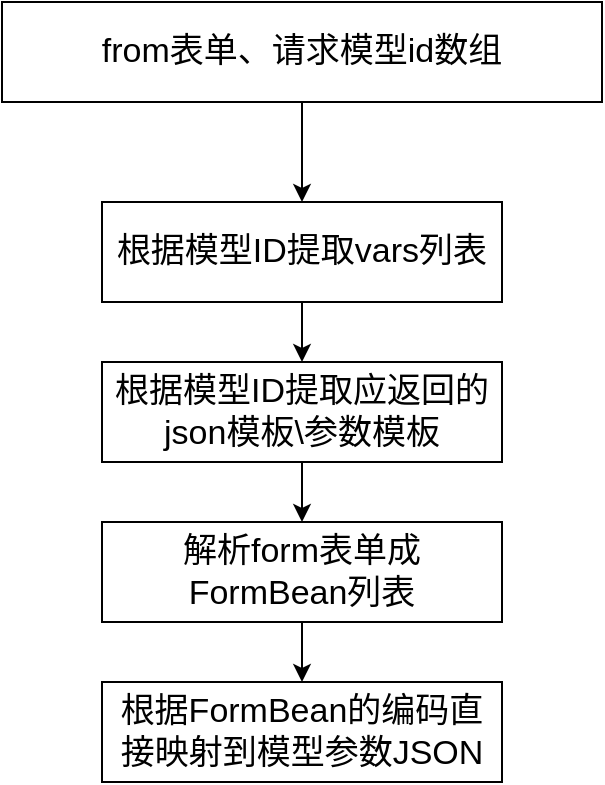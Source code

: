 <mxfile version="12.3.8" type="github" pages="5"><diagram id="PFWH6pdqK3GK9LjURmEi" name="Page-1"><mxGraphModel dx="1024" dy="566" grid="1" gridSize="10" guides="1" tooltips="1" connect="1" arrows="1" fold="1" page="1" pageScale="1" pageWidth="827" pageHeight="1169" math="0" shadow="0"><root><mxCell id="0"/><mxCell id="1" parent="0"/><mxCell id="yI5BchHEEfLKQhzyAngs-1" style="edgeStyle=orthogonalEdgeStyle;rounded=0;orthogonalLoop=1;jettySize=auto;html=1;exitX=0.5;exitY=1;exitDx=0;exitDy=0;entryX=0.5;entryY=0;entryDx=0;entryDy=0;fontSize=17;" edge="1" parent="1" source="yI5BchHEEfLKQhzyAngs-2" target="yI5BchHEEfLKQhzyAngs-16"><mxGeometry relative="1" as="geometry"/></mxCell><mxCell id="yI5BchHEEfLKQhzyAngs-2" value="from表单、请求模型id数组" style="rounded=0;whiteSpace=wrap;html=1;fontSize=17;" vertex="1" parent="1"><mxGeometry x="190" y="40" width="300" height="50" as="geometry"/></mxCell><mxCell id="yI5BchHEEfLKQhzyAngs-10" value="根据FormBean的编码直接映射到模型参数JSON" style="rounded=0;whiteSpace=wrap;html=1;fontSize=17;" vertex="1" parent="1"><mxGeometry x="240" y="380" width="200" height="50" as="geometry"/></mxCell><mxCell id="yI5BchHEEfLKQhzyAngs-11" style="edgeStyle=orthogonalEdgeStyle;rounded=0;orthogonalLoop=1;jettySize=auto;html=1;exitX=0.5;exitY=1;exitDx=0;exitDy=0;entryX=0.5;entryY=0;entryDx=0;entryDy=0;fontSize=17;" edge="1" parent="1" source="yI5BchHEEfLKQhzyAngs-12" target="yI5BchHEEfLKQhzyAngs-10"><mxGeometry relative="1" as="geometry"/></mxCell><mxCell id="yI5BchHEEfLKQhzyAngs-12" value="解析form表单成FormBean列表" style="rounded=0;whiteSpace=wrap;html=1;fontSize=17;" vertex="1" parent="1"><mxGeometry x="240" y="300" width="200" height="50" as="geometry"/></mxCell><mxCell id="yI5BchHEEfLKQhzyAngs-13" style="edgeStyle=orthogonalEdgeStyle;rounded=0;orthogonalLoop=1;jettySize=auto;html=1;exitX=0.5;exitY=1;exitDx=0;exitDy=0;fontSize=17;" edge="1" parent="1" source="yI5BchHEEfLKQhzyAngs-14" target="yI5BchHEEfLKQhzyAngs-12"><mxGeometry relative="1" as="geometry"/></mxCell><mxCell id="yI5BchHEEfLKQhzyAngs-14" value="&lt;span style=&quot;white-space: normal&quot;&gt;根据模型ID提取应返回的json模板\参数模板&lt;/span&gt;" style="rounded=0;whiteSpace=wrap;html=1;fontSize=17;" vertex="1" parent="1"><mxGeometry x="240" y="220" width="200" height="50" as="geometry"/></mxCell><mxCell id="yI5BchHEEfLKQhzyAngs-15" style="edgeStyle=orthogonalEdgeStyle;rounded=0;orthogonalLoop=1;jettySize=auto;html=1;exitX=0.5;exitY=1;exitDx=0;exitDy=0;fontSize=17;" edge="1" parent="1" source="yI5BchHEEfLKQhzyAngs-16" target="yI5BchHEEfLKQhzyAngs-14"><mxGeometry relative="1" as="geometry"/></mxCell><mxCell id="yI5BchHEEfLKQhzyAngs-16" value="根据模型ID提取vars列表" style="rounded=0;whiteSpace=wrap;html=1;fontSize=17;" vertex="1" parent="1"><mxGeometry x="240" y="140" width="200" height="50" as="geometry"/></mxCell></root></mxGraphModel></diagram><diagram name="模型数据清洗加工" id="HEz19Fv4OitS1ePcLHI0"><mxGraphModel dx="1024" dy="517" grid="1" gridSize="10" guides="1" tooltips="1" connect="1" arrows="1" fold="1" page="1" pageScale="1" pageWidth="827" pageHeight="1169" math="0" shadow="0"><root><mxCell id="hu8oHZZexri5Jj4W7icn-0"/><mxCell id="hu8oHZZexri5Jj4W7icn-1" parent="hu8oHZZexri5Jj4W7icn-0"/><mxCell id="hu8oHZZexri5Jj4W7icn-2" style="edgeStyle=orthogonalEdgeStyle;rounded=0;orthogonalLoop=1;jettySize=auto;html=1;exitX=0.5;exitY=1;exitDx=0;exitDy=0;entryX=0.5;entryY=0;entryDx=0;entryDy=0;fontSize=17;" parent="hu8oHZZexri5Jj4W7icn-1" source="hu8oHZZexri5Jj4W7icn-3" target="hu8oHZZexri5Jj4W7icn-10" edge="1"><mxGeometry relative="1" as="geometry"/></mxCell><mxCell id="hu8oHZZexri5Jj4W7icn-3" value="from表单、请求模型id数组" style="rounded=0;whiteSpace=wrap;html=1;fontSize=17;" parent="hu8oHZZexri5Jj4W7icn-1" vertex="1"><mxGeometry x="190" y="50" width="300" height="50" as="geometry"/></mxCell><mxCell id="hu8oHZZexri5Jj4W7icn-4" value="返回前台" style="rounded=0;whiteSpace=wrap;html=1;fontSize=17;" parent="hu8oHZZexri5Jj4W7icn-1" vertex="1"><mxGeometry x="240" y="1110" width="200" height="50" as="geometry"/></mxCell><mxCell id="hu8oHZZexri5Jj4W7icn-5" style="edgeStyle=orthogonalEdgeStyle;rounded=0;orthogonalLoop=1;jettySize=auto;html=1;exitX=0.5;exitY=1;exitDx=0;exitDy=0;entryX=0.5;entryY=0;entryDx=0;entryDy=0;fontSize=17;" parent="hu8oHZZexri5Jj4W7icn-1" source="hu8oHZZexri5Jj4W7icn-6" target="hu8oHZZexri5Jj4W7icn-4" edge="1"><mxGeometry relative="1" as="geometry"/></mxCell><mxCell id="hu8oHZZexri5Jj4W7icn-6" value="存储到持久化表" style="rounded=0;whiteSpace=wrap;html=1;fontSize=17;" parent="hu8oHZZexri5Jj4W7icn-1" vertex="1"><mxGeometry x="240" y="1030" width="200" height="50" as="geometry"/></mxCell><mxCell id="hu8oHZZexri5Jj4W7icn-13" style="edgeStyle=orthogonalEdgeStyle;rounded=0;orthogonalLoop=1;jettySize=auto;html=1;exitX=0.5;exitY=1;exitDx=0;exitDy=0;fontSize=17;" parent="hu8oHZZexri5Jj4W7icn-1" source="hu8oHZZexri5Jj4W7icn-10" target="hu8oHZZexri5Jj4W7icn-11" edge="1"><mxGeometry relative="1" as="geometry"/></mxCell><mxCell id="hu8oHZZexri5Jj4W7icn-10" value="根据模型ID提取vars列表" style="rounded=0;whiteSpace=wrap;html=1;fontSize=17;" parent="hu8oHZZexri5Jj4W7icn-1" vertex="1"><mxGeometry x="240" y="140" width="200" height="50" as="geometry"/></mxCell><mxCell id="hu8oHZZexri5Jj4W7icn-22" style="edgeStyle=orthogonalEdgeStyle;rounded=0;orthogonalLoop=1;jettySize=auto;html=1;exitX=0.5;exitY=1;exitDx=0;exitDy=0;fontSize=17;" parent="hu8oHZZexri5Jj4W7icn-1" source="hu8oHZZexri5Jj4W7icn-11" target="hu8oHZZexri5Jj4W7icn-21" edge="1"><mxGeometry relative="1" as="geometry"/></mxCell><mxCell id="hu8oHZZexri5Jj4W7icn-11" value="&lt;span style=&quot;white-space: normal&quot;&gt;遍根据优先级便历vars列表&lt;/span&gt;" style="rounded=0;whiteSpace=wrap;html=1;fontSize=17;" parent="hu8oHZZexri5Jj4W7icn-1" vertex="1"><mxGeometry x="240" y="230" width="200" height="50" as="geometry"/></mxCell><mxCell id="hu8oHZZexri5Jj4W7icn-26" style="edgeStyle=orthogonalEdgeStyle;rounded=0;orthogonalLoop=1;jettySize=auto;html=1;exitX=0.5;exitY=1;exitDx=0;exitDy=0;fontSize=17;" parent="hu8oHZZexri5Jj4W7icn-1" source="hu8oHZZexri5Jj4W7icn-12" target="hu8oHZZexri5Jj4W7icn-20" edge="1"><mxGeometry relative="1" as="geometry"/></mxCell><mxCell id="hu8oHZZexri5Jj4W7icn-47" style="edgeStyle=orthogonalEdgeStyle;rounded=0;orthogonalLoop=1;jettySize=auto;html=1;exitX=1;exitY=0.5;exitDx=0;exitDy=0;entryX=0;entryY=0.5;entryDx=0;entryDy=0;fontSize=17;" parent="hu8oHZZexri5Jj4W7icn-1" source="hu8oHZZexri5Jj4W7icn-12" target="hu8oHZZexri5Jj4W7icn-32" edge="1"><mxGeometry relative="1" as="geometry"/></mxCell><mxCell id="hu8oHZZexri5Jj4W7icn-48" value="否" style="text;html=1;align=center;verticalAlign=middle;resizable=0;points=[];;labelBackgroundColor=#ffffff;fontSize=17;" parent="hu8oHZZexri5Jj4W7icn-47" vertex="1" connectable="0"><mxGeometry x="0.102" y="-4" relative="1" as="geometry"><mxPoint as="offset"/></mxGeometry></mxCell><mxCell id="hu8oHZZexri5Jj4W7icn-12" value="&lt;span style=&quot;white-space: normal&quot;&gt;验证必须的&lt;br&gt;是否有值&lt;/span&gt;" style="rhombus;whiteSpace=wrap;html=1;fontSize=17;" parent="hu8oHZZexri5Jj4W7icn-1" vertex="1"><mxGeometry x="250" y="400" width="180" height="80" as="geometry"/></mxCell><mxCell id="hu8oHZZexri5Jj4W7icn-27" style="edgeStyle=orthogonalEdgeStyle;rounded=0;orthogonalLoop=1;jettySize=auto;html=1;exitX=0;exitY=0.5;exitDx=0;exitDy=0;entryX=0;entryY=0.5;entryDx=0;entryDy=0;fontSize=17;" parent="hu8oHZZexri5Jj4W7icn-1" source="hu8oHZZexri5Jj4W7icn-20" target="hu8oHZZexri5Jj4W7icn-11" edge="1"><mxGeometry relative="1" as="geometry"><Array as="points"><mxPoint x="170" y="550"/><mxPoint x="170" y="255"/></Array></mxGeometry></mxCell><mxCell id="hu8oHZZexri5Jj4W7icn-28" value="否" style="text;html=1;align=center;verticalAlign=middle;resizable=0;points=[];;labelBackgroundColor=#ffffff;fontSize=17;" parent="hu8oHZZexri5Jj4W7icn-27" vertex="1" connectable="0"><mxGeometry x="0.19" y="-1" relative="1" as="geometry"><mxPoint as="offset"/></mxGeometry></mxCell><mxCell id="hu8oHZZexri5Jj4W7icn-35" style="edgeStyle=orthogonalEdgeStyle;rounded=0;orthogonalLoop=1;jettySize=auto;html=1;exitX=0.5;exitY=1;exitDx=0;exitDy=0;entryX=0.5;entryY=0;entryDx=0;entryDy=0;fontSize=17;" parent="hu8oHZZexri5Jj4W7icn-1" source="hu8oHZZexri5Jj4W7icn-20" target="hu8oHZZexri5Jj4W7icn-34" edge="1"><mxGeometry relative="1" as="geometry"/></mxCell><mxCell id="hu8oHZZexri5Jj4W7icn-20" value="&lt;span style=&quot;white-space: normal&quot;&gt;是否遍历完成&lt;/span&gt;" style="rhombus;whiteSpace=wrap;html=1;fontSize=17;" parent="hu8oHZZexri5Jj4W7icn-1" vertex="1"><mxGeometry x="250" y="510" width="180" height="80" as="geometry"/></mxCell><mxCell id="hu8oHZZexri5Jj4W7icn-23" style="edgeStyle=orthogonalEdgeStyle;rounded=0;orthogonalLoop=1;jettySize=auto;html=1;exitX=0.5;exitY=1;exitDx=0;exitDy=0;fontSize=17;" parent="hu8oHZZexri5Jj4W7icn-1" source="hu8oHZZexri5Jj4W7icn-21" target="hu8oHZZexri5Jj4W7icn-12" edge="1"><mxGeometry relative="1" as="geometry"/></mxCell><mxCell id="hu8oHZZexri5Jj4W7icn-21" value="计算赋值（详见赋值）" style="rounded=0;whiteSpace=wrap;html=1;fontSize=17;fillColor=#f8cecc;strokeColor=#b85450;" parent="hu8oHZZexri5Jj4W7icn-1" vertex="1"><mxGeometry x="240" y="320" width="200" height="50" as="geometry"/></mxCell><mxCell id="hu8oHZZexri5Jj4W7icn-50" style="edgeStyle=orthogonalEdgeStyle;rounded=0;orthogonalLoop=1;jettySize=auto;html=1;exitX=0.5;exitY=1;exitDx=0;exitDy=0;entryX=1;entryY=0.5;entryDx=0;entryDy=0;fontSize=17;" parent="hu8oHZZexri5Jj4W7icn-1" source="hu8oHZZexri5Jj4W7icn-32" target="hu8oHZZexri5Jj4W7icn-42" edge="1"><mxGeometry relative="1" as="geometry"/></mxCell><mxCell id="hu8oHZZexri5Jj4W7icn-32" value="加入错误返回列表" style="rounded=0;whiteSpace=wrap;html=1;fontSize=17;" parent="hu8oHZZexri5Jj4W7icn-1" vertex="1"><mxGeometry x="550" y="520" width="120" height="60" as="geometry"/></mxCell><mxCell id="hu8oHZZexri5Jj4W7icn-36" style="edgeStyle=orthogonalEdgeStyle;rounded=0;orthogonalLoop=1;jettySize=auto;html=1;exitX=1;exitY=0.5;exitDx=0;exitDy=0;entryX=0;entryY=0.5;entryDx=0;entryDy=0;fontSize=17;" parent="hu8oHZZexri5Jj4W7icn-1" source="hu8oHZZexri5Jj4W7icn-34" target="hu8oHZZexri5Jj4W7icn-32" edge="1"><mxGeometry relative="1" as="geometry"/></mxCell><mxCell id="hu8oHZZexri5Jj4W7icn-37" value="否" style="text;html=1;align=center;verticalAlign=middle;resizable=0;points=[];;labelBackgroundColor=#ffffff;fontSize=17;" parent="hu8oHZZexri5Jj4W7icn-36" vertex="1" connectable="0"><mxGeometry x="0.364" y="-2" relative="1" as="geometry"><mxPoint as="offset"/></mxGeometry></mxCell><mxCell id="hu8oHZZexri5Jj4W7icn-45" style="edgeStyle=orthogonalEdgeStyle;rounded=0;orthogonalLoop=1;jettySize=auto;html=1;exitX=0.5;exitY=1;exitDx=0;exitDy=0;fontSize=17;" parent="hu8oHZZexri5Jj4W7icn-1" source="hu8oHZZexri5Jj4W7icn-34" target="hu8oHZZexri5Jj4W7icn-44" edge="1"><mxGeometry relative="1" as="geometry"/></mxCell><mxCell id="hu8oHZZexri5Jj4W7icn-34" value="&lt;span style=&quot;white-space: normal&quot;&gt;验证模型前置防火墙&lt;/span&gt;" style="rhombus;whiteSpace=wrap;html=1;fontSize=17;" parent="hu8oHZZexri5Jj4W7icn-1" vertex="1"><mxGeometry x="250" y="625" width="180" height="80" as="geometry"/></mxCell><mxCell id="hu8oHZZexri5Jj4W7icn-40" style="edgeStyle=orthogonalEdgeStyle;rounded=0;orthogonalLoop=1;jettySize=auto;html=1;exitX=0;exitY=0.5;exitDx=0;exitDy=0;entryX=0;entryY=0.5;entryDx=0;entryDy=0;fontSize=17;" parent="hu8oHZZexri5Jj4W7icn-1" source="hu8oHZZexri5Jj4W7icn-38" target="hu8oHZZexri5Jj4W7icn-10" edge="1"><mxGeometry relative="1" as="geometry"><Array as="points"><mxPoint x="80" y="873"/><mxPoint x="80" y="165"/></Array></mxGeometry></mxCell><mxCell id="hu8oHZZexri5Jj4W7icn-41" value="是" style="text;html=1;align=center;verticalAlign=middle;resizable=0;points=[];;labelBackgroundColor=#ffffff;fontSize=17;" parent="hu8oHZZexri5Jj4W7icn-40" vertex="1" connectable="0"><mxGeometry x="-0.369" y="-1" relative="1" as="geometry"><mxPoint as="offset"/></mxGeometry></mxCell><mxCell id="hu8oHZZexri5Jj4W7icn-43" style="edgeStyle=orthogonalEdgeStyle;rounded=0;orthogonalLoop=1;jettySize=auto;html=1;exitX=0.5;exitY=1;exitDx=0;exitDy=0;entryX=0.5;entryY=0;entryDx=0;entryDy=0;fontSize=17;" parent="hu8oHZZexri5Jj4W7icn-1" source="hu8oHZZexri5Jj4W7icn-38" target="hu8oHZZexri5Jj4W7icn-42" edge="1"><mxGeometry relative="1" as="geometry"/></mxCell><mxCell id="hu8oHZZexri5Jj4W7icn-51" value="否" style="text;html=1;align=center;verticalAlign=middle;resizable=0;points=[];;labelBackgroundColor=#ffffff;fontSize=17;" parent="hu8oHZZexri5Jj4W7icn-43" vertex="1" connectable="0"><mxGeometry x="-0.346" y="1" relative="1" as="geometry"><mxPoint as="offset"/></mxGeometry></mxCell><mxCell id="hu8oHZZexri5Jj4W7icn-38" value="&lt;span style=&quot;white-space: normal&quot;&gt;是否还有其他模型&lt;/span&gt;" style="rhombus;whiteSpace=wrap;html=1;fontSize=17;" parent="hu8oHZZexri5Jj4W7icn-1" vertex="1"><mxGeometry x="250" y="832.5" width="180" height="80" as="geometry"/></mxCell><mxCell id="hu8oHZZexri5Jj4W7icn-49" style="edgeStyle=orthogonalEdgeStyle;rounded=0;orthogonalLoop=1;jettySize=auto;html=1;exitX=0.5;exitY=1;exitDx=0;exitDy=0;fontSize=17;" parent="hu8oHZZexri5Jj4W7icn-1" source="hu8oHZZexri5Jj4W7icn-42" target="hu8oHZZexri5Jj4W7icn-6" edge="1"><mxGeometry relative="1" as="geometry"/></mxCell><mxCell id="hu8oHZZexri5Jj4W7icn-42" value="整合模型列表和错误列表" style="rounded=0;whiteSpace=wrap;html=1;fontSize=17;" parent="hu8oHZZexri5Jj4W7icn-1" vertex="1"><mxGeometry x="240" y="950" width="200" height="50" as="geometry"/></mxCell><mxCell id="hu8oHZZexri5Jj4W7icn-46" style="edgeStyle=orthogonalEdgeStyle;rounded=0;orthogonalLoop=1;jettySize=auto;html=1;exitX=0.5;exitY=1;exitDx=0;exitDy=0;fontSize=17;" parent="hu8oHZZexri5Jj4W7icn-1" source="hu8oHZZexri5Jj4W7icn-44" target="hu8oHZZexri5Jj4W7icn-38" edge="1"><mxGeometry relative="1" as="geometry"/></mxCell><mxCell id="hu8oHZZexri5Jj4W7icn-44" value="生成单模型返回json,加入返回列表" style="rounded=0;whiteSpace=wrap;html=1;fontSize=17;" parent="hu8oHZZexri5Jj4W7icn-1" vertex="1"><mxGeometry x="240" y="740" width="200" height="50" as="geometry"/></mxCell><mxCell id="cpj5bWEvgjGzNmwKFOt4-1" value="固定格式的json" style="text;html=1;align=center;verticalAlign=middle;resizable=0;points=[];;autosize=1;fontSize=17;" parent="hu8oHZZexri5Jj4W7icn-1" vertex="1"><mxGeometry x="520" y="45" width="130" height="30" as="geometry"/></mxCell><mxCell id="cpj5bWEvgjGzNmwKFOt4-4" value="vars的pojo" style="text;html=1;align=center;verticalAlign=middle;resizable=0;points=[];;autosize=1;fontSize=17;" parent="hu8oHZZexri5Jj4W7icn-1" vertex="1"><mxGeometry x="485" y="150" width="100" height="30" as="geometry"/></mxCell><mxCell id="cpj5bWEvgjGzNmwKFOt4-5" value="form表单要求与vars编码一致，才能被解析" style="text;html=1;align=center;verticalAlign=middle;resizable=0;points=[];;autosize=1;fontSize=17;" parent="hu8oHZZexri5Jj4W7icn-1" vertex="1"><mxGeometry x="470" y="110" width="340" height="30" as="geometry"/></mxCell></root></mxGraphModel></diagram><diagram name="后置防火墙" id="y-KH3rLNUpccmIUhpPOG"><mxGraphModel dx="1024" dy="517" grid="1" gridSize="10" guides="1" tooltips="1" connect="1" arrows="1" fold="1" page="1" pageScale="1" pageWidth="827" pageHeight="1169" math="0" shadow="0"><root><mxCell id="cJtmt5w9UdfOuXwW56Fx-0"/><mxCell id="cJtmt5w9UdfOuXwW56Fx-1" parent="cJtmt5w9UdfOuXwW56Fx-0"/><mxCell id="GjZw4gA2AToDWTPct_Fh-0" style="edgeStyle=orthogonalEdgeStyle;rounded=0;orthogonalLoop=1;jettySize=auto;html=1;exitX=0.5;exitY=1;exitDx=0;exitDy=0;fontSize=17;" parent="cJtmt5w9UdfOuXwW56Fx-1" source="GjZw4gA2AToDWTPct_Fh-1" target="GjZw4gA2AToDWTPct_Fh-2" edge="1"><mxGeometry relative="1" as="geometry"/></mxCell><mxCell id="GjZw4gA2AToDWTPct_Fh-5" value="否" style="text;html=1;align=center;verticalAlign=middle;resizable=0;points=[];;labelBackgroundColor=#ffffff;fontSize=17;" parent="GjZw4gA2AToDWTPct_Fh-0" vertex="1" connectable="0"><mxGeometry x="-0.26" y="-1" relative="1" as="geometry"><mxPoint as="offset"/></mxGeometry></mxCell><mxCell id="GjZw4gA2AToDWTPct_Fh-7" style="edgeStyle=orthogonalEdgeStyle;rounded=0;orthogonalLoop=1;jettySize=auto;html=1;exitX=1;exitY=0.5;exitDx=0;exitDy=0;fontSize=17;" parent="cJtmt5w9UdfOuXwW56Fx-1" source="GjZw4gA2AToDWTPct_Fh-1" target="GjZw4gA2AToDWTPct_Fh-6" edge="1"><mxGeometry relative="1" as="geometry"/></mxCell><mxCell id="GjZw4gA2AToDWTPct_Fh-1" value="&lt;span style=&quot;white-space: normal&quot;&gt;验证模型后置防火墙&lt;/span&gt;" style="rhombus;whiteSpace=wrap;html=1;fontSize=17;" parent="cJtmt5w9UdfOuXwW56Fx-1" vertex="1"><mxGeometry x="260" y="290" width="180" height="80" as="geometry"/></mxCell><mxCell id="GjZw4gA2AToDWTPct_Fh-2" value="返回前台用户" style="rounded=0;whiteSpace=wrap;html=1;fontSize=17;" parent="cJtmt5w9UdfOuXwW56Fx-1" vertex="1"><mxGeometry x="250" y="450" width="200" height="50" as="geometry"/></mxCell><mxCell id="GjZw4gA2AToDWTPct_Fh-4" style="edgeStyle=orthogonalEdgeStyle;rounded=0;orthogonalLoop=1;jettySize=auto;html=1;exitX=0.5;exitY=1;exitDx=0;exitDy=0;fontSize=17;" parent="cJtmt5w9UdfOuXwW56Fx-1" source="GjZw4gA2AToDWTPct_Fh-3" target="GjZw4gA2AToDWTPct_Fh-1" edge="1"><mxGeometry relative="1" as="geometry"/></mxCell><mxCell id="GjZw4gA2AToDWTPct_Fh-3" value="输入模型评估结果" style="rounded=0;whiteSpace=wrap;html=1;fontSize=17;" parent="cJtmt5w9UdfOuXwW56Fx-1" vertex="1"><mxGeometry x="250" y="180" width="200" height="50" as="geometry"/></mxCell><mxCell id="GjZw4gA2AToDWTPct_Fh-8" style="edgeStyle=orthogonalEdgeStyle;rounded=0;orthogonalLoop=1;jettySize=auto;html=1;exitX=0.5;exitY=1;exitDx=0;exitDy=0;entryX=1;entryY=0.5;entryDx=0;entryDy=0;fontSize=17;" parent="cJtmt5w9UdfOuXwW56Fx-1" source="GjZw4gA2AToDWTPct_Fh-6" target="GjZw4gA2AToDWTPct_Fh-2" edge="1"><mxGeometry relative="1" as="geometry"/></mxCell><mxCell id="GjZw4gA2AToDWTPct_Fh-6" value="修正" style="rounded=0;whiteSpace=wrap;html=1;fontSize=17;" parent="cJtmt5w9UdfOuXwW56Fx-1" vertex="1"><mxGeometry x="500" y="305" width="140" height="50" as="geometry"/></mxCell></root></mxGraphModel></diagram><diagram name="赋值" id="4KtA4luYaPlaRYEw6KNb"><mxGraphModel dx="1024" dy="517" grid="1" gridSize="10" guides="1" tooltips="1" connect="1" arrows="1" fold="1" page="1" pageScale="1" pageWidth="827" pageHeight="1169" math="0" shadow="0"><root><mxCell id="zunbkBcENU05ngKD9Fzf-0"/><mxCell id="zunbkBcENU05ngKD9Fzf-1" parent="zunbkBcENU05ngKD9Fzf-0"/><mxCell id="zunbkBcENU05ngKD9Fzf-2" value="遍历form，查询一致项目并赋值" style="rounded=0;whiteSpace=wrap;html=1;fontSize=17;" parent="zunbkBcENU05ngKD9Fzf-1" vertex="1"><mxGeometry x="240" y="80" width="320" height="50" as="geometry"/></mxCell><mxCell id="RwyBijwZT-c7oOCB7m4h-3" style="edgeStyle=orthogonalEdgeStyle;rounded=0;orthogonalLoop=1;jettySize=auto;html=1;exitX=0.5;exitY=1;exitDx=0;exitDy=0;entryX=0.5;entryY=0;entryDx=0;entryDy=0;fontSize=17;" parent="zunbkBcENU05ngKD9Fzf-1" source="zunbkBcENU05ngKD9Fzf-3" target="RwyBijwZT-c7oOCB7m4h-2" edge="1"><mxGeometry relative="1" as="geometry"/></mxCell><mxCell id="zunbkBcENU05ngKD9Fzf-3" value="根据优先级遍历vars的配置项" style="rounded=0;whiteSpace=wrap;html=1;fontSize=17;" parent="zunbkBcENU05ngKD9Fzf-1" vertex="1"><mxGeometry x="240" y="160" width="320" height="50" as="geometry"/></mxCell><mxCell id="zunbkBcENU05ngKD9Fzf-7" style="edgeStyle=orthogonalEdgeStyle;rounded=0;orthogonalLoop=1;jettySize=auto;html=1;exitX=0.5;exitY=1;exitDx=0;exitDy=0;fontSize=17;" parent="zunbkBcENU05ngKD9Fzf-1" source="zunbkBcENU05ngKD9Fzf-4" target="zunbkBcENU05ngKD9Fzf-5" edge="1"><mxGeometry relative="1" as="geometry"/></mxCell><mxCell id="zunbkBcENU05ngKD9Fzf-9" value="否" style="text;html=1;align=center;verticalAlign=middle;resizable=0;points=[];;labelBackgroundColor=#ffffff;fontSize=17;" parent="zunbkBcENU05ngKD9Fzf-7" vertex="1" connectable="0"><mxGeometry x="-0.28" y="2" relative="1" as="geometry"><mxPoint as="offset"/></mxGeometry></mxCell><mxCell id="RwyBijwZT-c7oOCB7m4h-0" style="edgeStyle=orthogonalEdgeStyle;rounded=0;orthogonalLoop=1;jettySize=auto;html=1;exitX=1;exitY=0.5;exitDx=0;exitDy=0;entryX=1;entryY=0.5;entryDx=0;entryDy=0;fontSize=17;" parent="zunbkBcENU05ngKD9Fzf-1" source="zunbkBcENU05ngKD9Fzf-4" target="zunbkBcENU05ngKD9Fzf-11" edge="1"><mxGeometry relative="1" as="geometry"><Array as="points"><mxPoint x="610" y="890"/><mxPoint x="610" y="1132"/></Array></mxGeometry></mxCell><mxCell id="zunbkBcENU05ngKD9Fzf-4" value="是否能完成赋值" style="rhombus;whiteSpace=wrap;html=1;fontSize=17;" parent="zunbkBcENU05ngKD9Fzf-1" vertex="1"><mxGeometry x="260" y="850" width="280" height="80" as="geometry"/></mxCell><mxCell id="zunbkBcENU05ngKD9Fzf-8" style="edgeStyle=orthogonalEdgeStyle;rounded=0;orthogonalLoop=1;jettySize=auto;html=1;exitX=0;exitY=0.5;exitDx=0;exitDy=0;entryX=0;entryY=0.5;entryDx=0;entryDy=0;fontSize=17;" parent="zunbkBcENU05ngKD9Fzf-1" source="zunbkBcENU05ngKD9Fzf-5" target="zunbkBcENU05ngKD9Fzf-3" edge="1"><mxGeometry relative="1" as="geometry"><Array as="points"><mxPoint x="110" y="1016"/><mxPoint x="110" y="185"/></Array></mxGeometry></mxCell><mxCell id="zunbkBcENU05ngKD9Fzf-10" value="否" style="text;html=1;align=center;verticalAlign=middle;resizable=0;points=[];;labelBackgroundColor=#ffffff;fontSize=17;" parent="zunbkBcENU05ngKD9Fzf-8" vertex="1" connectable="0"><mxGeometry x="-0.162" relative="1" as="geometry"><mxPoint as="offset"/></mxGeometry></mxCell><mxCell id="zunbkBcENU05ngKD9Fzf-12" style="edgeStyle=orthogonalEdgeStyle;rounded=0;orthogonalLoop=1;jettySize=auto;html=1;exitX=0.5;exitY=1;exitDx=0;exitDy=0;fontSize=17;" parent="zunbkBcENU05ngKD9Fzf-1" source="zunbkBcENU05ngKD9Fzf-5" target="zunbkBcENU05ngKD9Fzf-11" edge="1"><mxGeometry relative="1" as="geometry"/></mxCell><mxCell id="zunbkBcENU05ngKD9Fzf-5" value="是否遍历完成" style="rhombus;whiteSpace=wrap;html=1;fontSize=17;" parent="zunbkBcENU05ngKD9Fzf-1" vertex="1"><mxGeometry x="260" y="976" width="280" height="80" as="geometry"/></mxCell><mxCell id="zunbkBcENU05ngKD9Fzf-11" value="返回" style="rounded=0;whiteSpace=wrap;html=1;fontSize=17;" parent="zunbkBcENU05ngKD9Fzf-1" vertex="1"><mxGeometry x="240" y="1107" width="320" height="50" as="geometry"/></mxCell><mxCell id="RwyBijwZT-c7oOCB7m4h-6" style="edgeStyle=orthogonalEdgeStyle;rounded=0;orthogonalLoop=1;jettySize=auto;html=1;exitX=0;exitY=0.5;exitDx=0;exitDy=0;fontSize=17;" parent="zunbkBcENU05ngKD9Fzf-1" source="RwyBijwZT-c7oOCB7m4h-2" target="RwyBijwZT-c7oOCB7m4h-4" edge="1"><mxGeometry relative="1" as="geometry"/></mxCell><mxCell id="RwyBijwZT-c7oOCB7m4h-9" value="java" style="text;html=1;align=center;verticalAlign=middle;resizable=0;points=[];;labelBackgroundColor=#ffffff;fontSize=17;" parent="RwyBijwZT-c7oOCB7m4h-6" vertex="1" connectable="0"><mxGeometry x="-0.261" y="14" relative="1" as="geometry"><mxPoint x="-15" y="14" as="offset"/></mxGeometry></mxCell><mxCell id="RwyBijwZT-c7oOCB7m4h-7" style="edgeStyle=orthogonalEdgeStyle;rounded=0;orthogonalLoop=1;jettySize=auto;html=1;exitX=1;exitY=0.5;exitDx=0;exitDy=0;fontSize=17;" parent="zunbkBcENU05ngKD9Fzf-1" source="RwyBijwZT-c7oOCB7m4h-2" target="RwyBijwZT-c7oOCB7m4h-5" edge="1"><mxGeometry relative="1" as="geometry"/></mxCell><mxCell id="RwyBijwZT-c7oOCB7m4h-8" value="json" style="text;html=1;align=center;verticalAlign=middle;resizable=0;points=[];;labelBackgroundColor=#ffffff;fontSize=17;" parent="RwyBijwZT-c7oOCB7m4h-7" vertex="1" connectable="0"><mxGeometry x="-0.144" y="1" relative="1" as="geometry"><mxPoint as="offset"/></mxGeometry></mxCell><mxCell id="RwyBijwZT-c7oOCB7m4h-2" value="计算或者json分类" style="rhombus;whiteSpace=wrap;html=1;fontSize=17;" parent="zunbkBcENU05ngKD9Fzf-1" vertex="1"><mxGeometry x="300" y="260" width="200" height="80" as="geometry"/></mxCell><mxCell id="RwyBijwZT-c7oOCB7m4h-21" style="edgeStyle=orthogonalEdgeStyle;rounded=0;orthogonalLoop=1;jettySize=auto;html=1;exitX=0.5;exitY=1;exitDx=0;exitDy=0;entryX=0.5;entryY=0;entryDx=0;entryDy=0;fontSize=17;" parent="zunbkBcENU05ngKD9Fzf-1" source="RwyBijwZT-c7oOCB7m4h-4" target="RwyBijwZT-c7oOCB7m4h-10" edge="1"><mxGeometry relative="1" as="geometry"><Array as="points"><mxPoint x="259" y="730"/><mxPoint x="400" y="730"/></Array></mxGeometry></mxCell><mxCell id="RwyBijwZT-c7oOCB7m4h-4" value="params1-10 ,通过预先写死的Java代码计算出结果" style="rounded=0;whiteSpace=wrap;html=1;fontSize=17;" parent="zunbkBcENU05ngKD9Fzf-1" vertex="1"><mxGeometry x="148.5" y="370" width="221" height="50" as="geometry"/></mxCell><mxCell id="RwyBijwZT-c7oOCB7m4h-13" style="edgeStyle=orthogonalEdgeStyle;rounded=0;orthogonalLoop=1;jettySize=auto;html=1;exitX=0.5;exitY=1;exitDx=0;exitDy=0;entryX=0.502;entryY=0.2;entryDx=0;entryDy=0;entryPerimeter=0;fontSize=17;" parent="zunbkBcENU05ngKD9Fzf-1" source="RwyBijwZT-c7oOCB7m4h-5" target="RwyBijwZT-c7oOCB7m4h-12" edge="1"><mxGeometry relative="1" as="geometry"/></mxCell><mxCell id="RwyBijwZT-c7oOCB7m4h-5" value="遍历json数组" style="rounded=0;whiteSpace=wrap;html=1;fontSize=17;" parent="zunbkBcENU05ngKD9Fzf-1" vertex="1"><mxGeometry x="470" y="370" width="221" height="50" as="geometry"/></mxCell><mxCell id="RwyBijwZT-c7oOCB7m4h-11" style="edgeStyle=orthogonalEdgeStyle;rounded=0;orthogonalLoop=1;jettySize=auto;html=1;exitX=0.5;exitY=1;exitDx=0;exitDy=0;entryX=0.5;entryY=0;entryDx=0;entryDy=0;fontSize=17;" parent="zunbkBcENU05ngKD9Fzf-1" source="RwyBijwZT-c7oOCB7m4h-10" target="zunbkBcENU05ngKD9Fzf-4" edge="1"><mxGeometry relative="1" as="geometry"/></mxCell><mxCell id="RwyBijwZT-c7oOCB7m4h-10" value="赋值" style="rounded=0;whiteSpace=wrap;html=1;fontSize=17;" parent="zunbkBcENU05ngKD9Fzf-1" vertex="1"><mxGeometry x="289.5" y="770" width="221" height="50" as="geometry"/></mxCell><mxCell id="RwyBijwZT-c7oOCB7m4h-15" style="edgeStyle=orthogonalEdgeStyle;rounded=0;orthogonalLoop=1;jettySize=auto;html=1;exitX=0.5;exitY=1;exitDx=0;exitDy=0;entryX=0.5;entryY=0;entryDx=0;entryDy=0;fontSize=17;" parent="zunbkBcENU05ngKD9Fzf-1" source="RwyBijwZT-c7oOCB7m4h-12" target="RwyBijwZT-c7oOCB7m4h-14" edge="1"><mxGeometry relative="1" as="geometry"/></mxCell><mxCell id="RwyBijwZT-c7oOCB7m4h-12" value="条件满足权重总数+json权重" style="rounded=0;whiteSpace=wrap;html=1;fontSize=17;" parent="zunbkBcENU05ngKD9Fzf-1" vertex="1"><mxGeometry x="470" y="460" width="221" height="50" as="geometry"/></mxCell><mxCell id="RwyBijwZT-c7oOCB7m4h-16" style="edgeStyle=orthogonalEdgeStyle;rounded=0;orthogonalLoop=1;jettySize=auto;html=1;exitX=1;exitY=0.5;exitDx=0;exitDy=0;entryX=1;entryY=0.5;entryDx=0;entryDy=0;fontSize=17;" parent="zunbkBcENU05ngKD9Fzf-1" source="RwyBijwZT-c7oOCB7m4h-14" target="RwyBijwZT-c7oOCB7m4h-5" edge="1"><mxGeometry relative="1" as="geometry"><Array as="points"><mxPoint x="740" y="570"/><mxPoint x="740" y="395"/></Array></mxGeometry></mxCell><mxCell id="RwyBijwZT-c7oOCB7m4h-19" style="edgeStyle=orthogonalEdgeStyle;rounded=0;orthogonalLoop=1;jettySize=auto;html=1;exitX=0.5;exitY=1;exitDx=0;exitDy=0;entryX=0.5;entryY=0;entryDx=0;entryDy=0;fontSize=17;" parent="zunbkBcENU05ngKD9Fzf-1" source="RwyBijwZT-c7oOCB7m4h-14" target="RwyBijwZT-c7oOCB7m4h-18" edge="1"><mxGeometry relative="1" as="geometry"/></mxCell><mxCell id="RwyBijwZT-c7oOCB7m4h-14" value="是否遍历完成" style="rhombus;whiteSpace=wrap;html=1;fontSize=17;" parent="zunbkBcENU05ngKD9Fzf-1" vertex="1"><mxGeometry x="481" y="540" width="200" height="60" as="geometry"/></mxCell><mxCell id="RwyBijwZT-c7oOCB7m4h-20" style="edgeStyle=orthogonalEdgeStyle;rounded=0;orthogonalLoop=1;jettySize=auto;html=1;exitX=0.5;exitY=1;exitDx=0;exitDy=0;entryX=0.5;entryY=0;entryDx=0;entryDy=0;fontSize=17;" parent="zunbkBcENU05ngKD9Fzf-1" source="RwyBijwZT-c7oOCB7m4h-18" target="RwyBijwZT-c7oOCB7m4h-10" edge="1"><mxGeometry relative="1" as="geometry"/></mxCell><mxCell id="RwyBijwZT-c7oOCB7m4h-22" value="是" style="text;html=1;align=center;verticalAlign=middle;resizable=0;points=[];;labelBackgroundColor=#ffffff;fontSize=17;" parent="RwyBijwZT-c7oOCB7m4h-20" vertex="1" connectable="0"><mxGeometry x="-0.919" y="-1" relative="1" as="geometry"><mxPoint as="offset"/></mxGeometry></mxCell><mxCell id="RwyBijwZT-c7oOCB7m4h-18" value="权重总数是否满足规定权重" style="rhombus;whiteSpace=wrap;html=1;fontSize=17;" parent="zunbkBcENU05ngKD9Fzf-1" vertex="1"><mxGeometry x="455.5" y="630" width="250" height="60" as="geometry"/></mxCell></root></mxGraphModel></diagram><diagram name="Page-5" id="BJ8AXS0Inuds3hme1Gk-"><mxGraphModel dx="1024" dy="517" grid="1" gridSize="10" guides="1" tooltips="1" connect="1" arrows="1" fold="1" page="1" pageScale="1" pageWidth="827" pageHeight="1169" math="0" shadow="0"><root><mxCell id="xWcaVURrQNndVtiOAKJA-0"/><mxCell id="xWcaVURrQNndVtiOAKJA-1" parent="xWcaVURrQNndVtiOAKJA-0"/><mxCell id="xWcaVURrQNndVtiOAKJA-5" style="edgeStyle=orthogonalEdgeStyle;rounded=0;orthogonalLoop=1;jettySize=auto;html=1;exitX=0.5;exitY=1;exitDx=0;exitDy=0;fontSize=17;" parent="xWcaVURrQNndVtiOAKJA-1" source="xWcaVURrQNndVtiOAKJA-2" target="xWcaVURrQNndVtiOAKJA-3" edge="1"><mxGeometry relative="1" as="geometry"/></mxCell><mxCell id="xWcaVURrQNndVtiOAKJA-2" value="服务器启动Servlet" style="rounded=0;whiteSpace=wrap;html=1;fontSize=17;" parent="xWcaVURrQNndVtiOAKJA-1" vertex="1"><mxGeometry x="250" y="80" width="180" height="40" as="geometry"/></mxCell><mxCell id="xWcaVURrQNndVtiOAKJA-6" style="edgeStyle=orthogonalEdgeStyle;rounded=0;orthogonalLoop=1;jettySize=auto;html=1;exitX=0.5;exitY=1;exitDx=0;exitDy=0;fontSize=17;" parent="xWcaVURrQNndVtiOAKJA-1" source="xWcaVURrQNndVtiOAKJA-3" target="xWcaVURrQNndVtiOAKJA-4" edge="1"><mxGeometry relative="1" as="geometry"/></mxCell><mxCell id="xWcaVURrQNndVtiOAKJA-3" value="初始化Model,把对应vars作为列表属性，导入所有进Map" style="rounded=0;whiteSpace=wrap;html=1;fontSize=17;" parent="xWcaVURrQNndVtiOAKJA-1" vertex="1"><mxGeometry x="220" y="160" width="240" height="70" as="geometry"/></mxCell><mxCell id="xWcaVURrQNndVtiOAKJA-8" style="edgeStyle=orthogonalEdgeStyle;rounded=0;orthogonalLoop=1;jettySize=auto;html=1;exitX=0.5;exitY=1;exitDx=0;exitDy=0;fontSize=17;" parent="xWcaVURrQNndVtiOAKJA-1" source="xWcaVURrQNndVtiOAKJA-4" target="xWcaVURrQNndVtiOAKJA-7" edge="1"><mxGeometry relative="1" as="geometry"/></mxCell><mxCell id="xWcaVURrQNndVtiOAKJA-4" value="初始化Vars，把所有配置id作为属性列表，导入所有进Map" style="rounded=0;whiteSpace=wrap;html=1;fontSize=17;" parent="xWcaVURrQNndVtiOAKJA-1" vertex="1"><mxGeometry x="220" y="270" width="240" height="50" as="geometry"/></mxCell><mxCell id="CdMWUZ8OkYbl0TD_QVlH-1" style="edgeStyle=orthogonalEdgeStyle;rounded=0;orthogonalLoop=1;jettySize=auto;html=1;exitX=0.5;exitY=1;exitDx=0;exitDy=0;" edge="1" parent="xWcaVURrQNndVtiOAKJA-1" source="xWcaVURrQNndVtiOAKJA-7" target="CdMWUZ8OkYbl0TD_QVlH-0"><mxGeometry relative="1" as="geometry"/></mxCell><mxCell id="xWcaVURrQNndVtiOAKJA-7" value="等待请求&amp;nbsp;" style="rounded=0;whiteSpace=wrap;html=1;fontSize=17;" parent="xWcaVURrQNndVtiOAKJA-1" vertex="1"><mxGeometry x="220" y="370" width="240" height="60" as="geometry"/></mxCell><mxCell id="CdMWUZ8OkYbl0TD_QVlH-4" style="edgeStyle=orthogonalEdgeStyle;rounded=0;orthogonalLoop=1;jettySize=auto;html=1;exitX=1;exitY=0.5;exitDx=0;exitDy=0;entryX=0.5;entryY=0;entryDx=0;entryDy=0;fontSize=16;" edge="1" parent="xWcaVURrQNndVtiOAKJA-1" source="CdMWUZ8OkYbl0TD_QVlH-0" target="CdMWUZ8OkYbl0TD_QVlH-3"><mxGeometry relative="1" as="geometry"/></mxCell><mxCell id="CdMWUZ8OkYbl0TD_QVlH-5" style="edgeStyle=orthogonalEdgeStyle;rounded=0;orthogonalLoop=1;jettySize=auto;html=1;exitX=0.5;exitY=1;exitDx=0;exitDy=0;fontSize=16;" edge="1" parent="xWcaVURrQNndVtiOAKJA-1" source="CdMWUZ8OkYbl0TD_QVlH-0" target="CdMWUZ8OkYbl0TD_QVlH-2"><mxGeometry relative="1" as="geometry"/></mxCell><mxCell id="CdMWUZ8OkYbl0TD_QVlH-0" value="验证请求数据格式是否正确" style="rhombus;whiteSpace=wrap;html=1;fontSize=16;" vertex="1" parent="xWcaVURrQNndVtiOAKJA-1"><mxGeometry x="220" y="470" width="240" height="80" as="geometry"/></mxCell><mxCell id="CdMWUZ8OkYbl0TD_QVlH-10" style="edgeStyle=orthogonalEdgeStyle;rounded=0;orthogonalLoop=1;jettySize=auto;html=1;exitX=0.5;exitY=1;exitDx=0;exitDy=0;fontSize=16;" edge="1" parent="xWcaVURrQNndVtiOAKJA-1" source="CdMWUZ8OkYbl0TD_QVlH-2" target="CdMWUZ8OkYbl0TD_QVlH-9"><mxGeometry relative="1" as="geometry"/></mxCell><mxCell id="CdMWUZ8OkYbl0TD_QVlH-2" value="转化为FormJson对象" style="rounded=0;whiteSpace=wrap;html=1;fontSize=17;" vertex="1" parent="xWcaVURrQNndVtiOAKJA-1"><mxGeometry x="220" y="600" width="240" height="60" as="geometry"/></mxCell><mxCell id="CdMWUZ8OkYbl0TD_QVlH-3" value="错误反馈" style="rounded=0;whiteSpace=wrap;html=1;fontSize=17;" vertex="1" parent="xWcaVURrQNndVtiOAKJA-1"><mxGeometry x="570" y="900" width="240" height="60" as="geometry"/></mxCell><mxCell id="CdMWUZ8OkYbl0TD_QVlH-15" style="edgeStyle=orthogonalEdgeStyle;rounded=0;orthogonalLoop=1;jettySize=auto;html=1;exitX=0.5;exitY=1;exitDx=0;exitDy=0;fontSize=16;" edge="1" parent="xWcaVURrQNndVtiOAKJA-1" source="CdMWUZ8OkYbl0TD_QVlH-6" target="CdMWUZ8OkYbl0TD_QVlH-8"><mxGeometry relative="1" as="geometry"/></mxCell><mxCell id="CdMWUZ8OkYbl0TD_QVlH-16" style="edgeStyle=orthogonalEdgeStyle;rounded=0;orthogonalLoop=1;jettySize=auto;html=1;exitX=0.5;exitY=1;exitDx=0;exitDy=0;fontSize=16;" edge="1" parent="xWcaVURrQNndVtiOAKJA-1" source="CdMWUZ8OkYbl0TD_QVlH-6" target="CdMWUZ8OkYbl0TD_QVlH-13"><mxGeometry relative="1" as="geometry"/></mxCell><mxCell id="CdMWUZ8OkYbl0TD_QVlH-6" value="针对未赋值的变量，遍历每一个变量配置，按照优先级计算" style="rounded=0;whiteSpace=wrap;html=1;fontSize=17;" vertex="1" parent="xWcaVURrQNndVtiOAKJA-1"><mxGeometry x="220" y="900" width="240" height="60" as="geometry"/></mxCell><mxCell id="CdMWUZ8OkYbl0TD_QVlH-12" style="edgeStyle=orthogonalEdgeStyle;rounded=0;orthogonalLoop=1;jettySize=auto;html=1;exitX=0.5;exitY=1;exitDx=0;exitDy=0;fontSize=16;" edge="1" parent="xWcaVURrQNndVtiOAKJA-1" source="CdMWUZ8OkYbl0TD_QVlH-7" target="CdMWUZ8OkYbl0TD_QVlH-6"><mxGeometry relative="1" as="geometry"/></mxCell><mxCell id="CdMWUZ8OkYbl0TD_QVlH-7" value="遍历form表单，按照varcode初始化变量" style="rounded=0;whiteSpace=wrap;html=1;fontSize=17;" vertex="1" parent="xWcaVURrQNndVtiOAKJA-1"><mxGeometry x="220" y="800" width="240" height="60" as="geometry"/></mxCell><mxCell id="CdMWUZ8OkYbl0TD_QVlH-18" style="edgeStyle=orthogonalEdgeStyle;rounded=0;orthogonalLoop=1;jettySize=auto;html=1;exitX=0.5;exitY=1;exitDx=0;exitDy=0;fontSize=16;" edge="1" parent="xWcaVURrQNndVtiOAKJA-1" source="CdMWUZ8OkYbl0TD_QVlH-8"><mxGeometry relative="1" as="geometry"><mxPoint x="360" y="1139" as="targetPoint"/></mxGeometry></mxCell><mxCell id="CdMWUZ8OkYbl0TD_QVlH-8" value="params调用Java方法" style="rounded=0;whiteSpace=wrap;html=1;fontSize=17;" vertex="1" parent="xWcaVURrQNndVtiOAKJA-1"><mxGeometry x="150" y="1020" width="180" height="60" as="geometry"/></mxCell><mxCell id="CdMWUZ8OkYbl0TD_QVlH-11" style="edgeStyle=orthogonalEdgeStyle;rounded=0;orthogonalLoop=1;jettySize=auto;html=1;exitX=0.5;exitY=1;exitDx=0;exitDy=0;fontSize=16;" edge="1" parent="xWcaVURrQNndVtiOAKJA-1" source="CdMWUZ8OkYbl0TD_QVlH-9" target="CdMWUZ8OkYbl0TD_QVlH-7"><mxGeometry relative="1" as="geometry"/></mxCell><mxCell id="CdMWUZ8OkYbl0TD_QVlH-9" value="根据模型ID检索Vars，克隆缓存中的Vars到List" style="rounded=0;whiteSpace=wrap;html=1;fontSize=17;" vertex="1" parent="xWcaVURrQNndVtiOAKJA-1"><mxGeometry x="220" y="700" width="240" height="60" as="geometry"/></mxCell><mxCell id="CdMWUZ8OkYbl0TD_QVlH-19" style="edgeStyle=orthogonalEdgeStyle;rounded=0;orthogonalLoop=1;jettySize=auto;html=1;exitX=0.5;exitY=1;exitDx=0;exitDy=0;fontSize=16;" edge="1" parent="xWcaVURrQNndVtiOAKJA-1" source="CdMWUZ8OkYbl0TD_QVlH-13"><mxGeometry relative="1" as="geometry"><mxPoint x="360" y="1139" as="targetPoint"/></mxGeometry></mxCell><mxCell id="CdMWUZ8OkYbl0TD_QVlH-13" value="json解析计算" style="rounded=0;whiteSpace=wrap;html=1;fontSize=17;" vertex="1" parent="xWcaVURrQNndVtiOAKJA-1"><mxGeometry x="380" y="1020" width="180" height="60" as="geometry"/></mxCell><mxCell id="CdMWUZ8OkYbl0TD_QVlH-22" style="edgeStyle=orthogonalEdgeStyle;rounded=0;orthogonalLoop=1;jettySize=auto;html=1;exitX=1;exitY=0.5;exitDx=0;exitDy=0;entryX=0.5;entryY=1;entryDx=0;entryDy=0;fontSize=16;" edge="1" parent="xWcaVURrQNndVtiOAKJA-1" source="CdMWUZ8OkYbl0TD_QVlH-21" target="CdMWUZ8OkYbl0TD_QVlH-3"><mxGeometry relative="1" as="geometry"/></mxCell><mxCell id="CdMWUZ8OkYbl0TD_QVlH-23" style="edgeStyle=orthogonalEdgeStyle;rounded=0;orthogonalLoop=1;jettySize=auto;html=1;exitX=0.5;exitY=1;exitDx=0;exitDy=0;fontSize=16;" edge="1" parent="xWcaVURrQNndVtiOAKJA-1" source="CdMWUZ8OkYbl0TD_QVlH-21"><mxGeometry relative="1" as="geometry"><mxPoint x="360" y="1260" as="targetPoint"/></mxGeometry></mxCell><mxCell id="CdMWUZ8OkYbl0TD_QVlH-21" value="是否正常获值" style="rhombus;whiteSpace=wrap;html=1;fontSize=16;" vertex="1" parent="xWcaVURrQNndVtiOAKJA-1"><mxGeometry x="240" y="1140" width="240" height="80" as="geometry"/></mxCell><mxCell id="CdMWUZ8OkYbl0TD_QVlH-25" style="edgeStyle=orthogonalEdgeStyle;rounded=0;orthogonalLoop=1;jettySize=auto;html=1;exitX=1;exitY=0.5;exitDx=0;exitDy=0;fontSize=16;" edge="1" parent="xWcaVURrQNndVtiOAKJA-1" source="CdMWUZ8OkYbl0TD_QVlH-24" target="CdMWUZ8OkYbl0TD_QVlH-3"><mxGeometry relative="1" as="geometry"/></mxCell><mxCell id="CdMWUZ8OkYbl0TD_QVlH-27" style="edgeStyle=orthogonalEdgeStyle;rounded=0;orthogonalLoop=1;jettySize=auto;html=1;exitX=0.5;exitY=1;exitDx=0;exitDy=0;fontSize=16;" edge="1" parent="xWcaVURrQNndVtiOAKJA-1" source="CdMWUZ8OkYbl0TD_QVlH-24" target="CdMWUZ8OkYbl0TD_QVlH-26"><mxGeometry relative="1" as="geometry"/></mxCell><mxCell id="CdMWUZ8OkYbl0TD_QVlH-24" value="是否所有必须返回项有值" style="rhombus;whiteSpace=wrap;html=1;fontSize=16;" vertex="1" parent="xWcaVURrQNndVtiOAKJA-1"><mxGeometry x="240" y="1260" width="240" height="80" as="geometry"/></mxCell><mxCell id="CdMWUZ8OkYbl0TD_QVlH-29" style="edgeStyle=orthogonalEdgeStyle;rounded=0;orthogonalLoop=1;jettySize=auto;html=1;exitX=0.5;exitY=1;exitDx=0;exitDy=0;fontSize=16;" edge="1" parent="xWcaVURrQNndVtiOAKJA-1" source="CdMWUZ8OkYbl0TD_QVlH-26" target="CdMWUZ8OkYbl0TD_QVlH-28"><mxGeometry relative="1" as="geometry"/></mxCell><mxCell id="CdMWUZ8OkYbl0TD_QVlH-26" value="验证防火墙" style="rounded=0;whiteSpace=wrap;html=1;fontSize=17;" vertex="1" parent="xWcaVURrQNndVtiOAKJA-1"><mxGeometry x="270" y="1370" width="180" height="60" as="geometry"/></mxCell><mxCell id="CdMWUZ8OkYbl0TD_QVlH-30" style="edgeStyle=orthogonalEdgeStyle;rounded=0;orthogonalLoop=1;jettySize=auto;html=1;exitX=1;exitY=0.5;exitDx=0;exitDy=0;entryX=0.5;entryY=1;entryDx=0;entryDy=0;fontSize=16;" edge="1" parent="xWcaVURrQNndVtiOAKJA-1" source="CdMWUZ8OkYbl0TD_QVlH-28" target="CdMWUZ8OkYbl0TD_QVlH-3"><mxGeometry relative="1" as="geometry"/></mxCell><mxCell id="CdMWUZ8OkYbl0TD_QVlH-32" style="edgeStyle=orthogonalEdgeStyle;rounded=0;orthogonalLoop=1;jettySize=auto;html=1;exitX=0.5;exitY=1;exitDx=0;exitDy=0;entryX=0.5;entryY=0;entryDx=0;entryDy=0;fontSize=16;" edge="1" parent="xWcaVURrQNndVtiOAKJA-1" source="CdMWUZ8OkYbl0TD_QVlH-28" target="CdMWUZ8OkYbl0TD_QVlH-31"><mxGeometry relative="1" as="geometry"/></mxCell><mxCell id="CdMWUZ8OkYbl0TD_QVlH-28" value="是否验证通过" style="rhombus;whiteSpace=wrap;html=1;fontSize=16;" vertex="1" parent="xWcaVURrQNndVtiOAKJA-1"><mxGeometry x="240" y="1460" width="240" height="80" as="geometry"/></mxCell><mxCell id="CdMWUZ8OkYbl0TD_QVlH-31" value="返回JSON数组" style="rounded=0;whiteSpace=wrap;html=1;fontSize=17;" vertex="1" parent="xWcaVURrQNndVtiOAKJA-1"><mxGeometry x="270" y="1580" width="180" height="60" as="geometry"/></mxCell></root></mxGraphModel></diagram></mxfile>